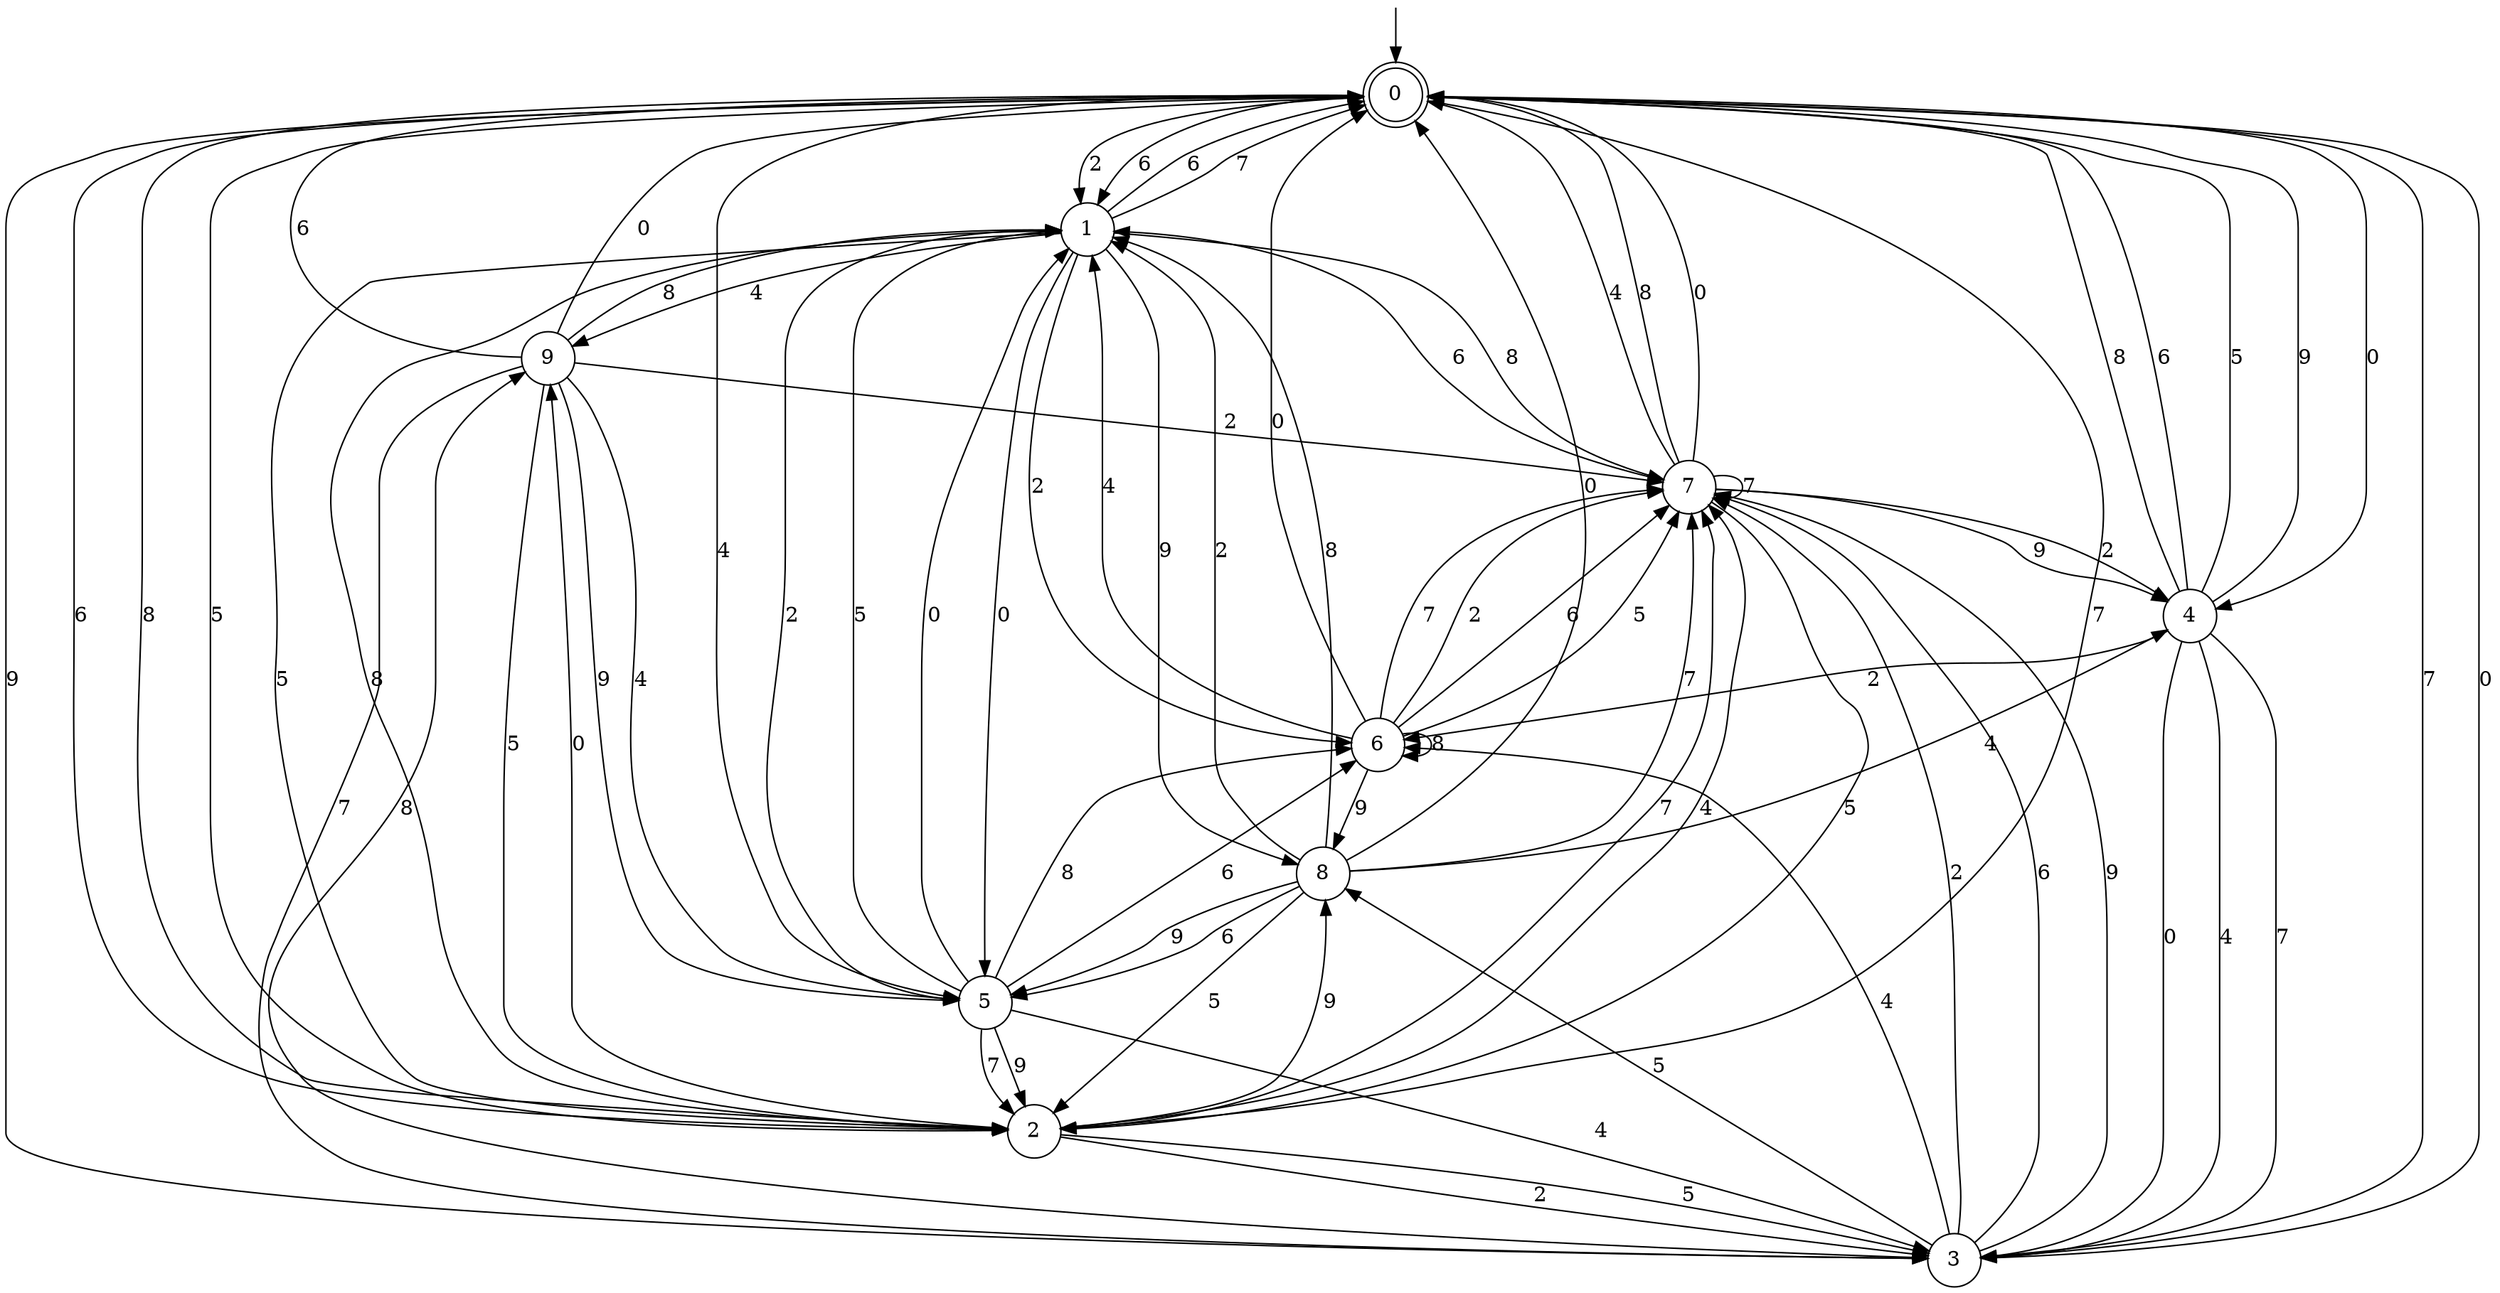 digraph g {

	s0 [shape="doublecircle" label="0"];
	s1 [shape="circle" label="1"];
	s2 [shape="circle" label="2"];
	s3 [shape="circle" label="3"];
	s4 [shape="circle" label="4"];
	s5 [shape="circle" label="5"];
	s6 [shape="circle" label="6"];
	s7 [shape="circle" label="7"];
	s8 [shape="circle" label="8"];
	s9 [shape="circle" label="9"];
	s0 -> s1 [label="2"];
	s0 -> s2 [label="8"];
	s0 -> s1 [label="6"];
	s0 -> s2 [label="5"];
	s0 -> s3 [label="9"];
	s0 -> s2 [label="7"];
	s0 -> s4 [label="0"];
	s0 -> s5 [label="4"];
	s1 -> s6 [label="2"];
	s1 -> s7 [label="8"];
	s1 -> s0 [label="6"];
	s1 -> s2 [label="5"];
	s1 -> s8 [label="9"];
	s1 -> s0 [label="7"];
	s1 -> s5 [label="0"];
	s1 -> s9 [label="4"];
	s2 -> s3 [label="2"];
	s2 -> s1 [label="8"];
	s2 -> s0 [label="6"];
	s2 -> s3 [label="5"];
	s2 -> s8 [label="9"];
	s2 -> s7 [label="7"];
	s2 -> s9 [label="0"];
	s2 -> s7 [label="4"];
	s3 -> s7 [label="2"];
	s3 -> s9 [label="8"];
	s3 -> s7 [label="6"];
	s3 -> s8 [label="5"];
	s3 -> s7 [label="9"];
	s3 -> s0 [label="7"];
	s3 -> s0 [label="0"];
	s3 -> s6 [label="4"];
	s4 -> s6 [label="2"];
	s4 -> s0 [label="8"];
	s4 -> s0 [label="6"];
	s4 -> s0 [label="5"];
	s4 -> s0 [label="9"];
	s4 -> s3 [label="7"];
	s4 -> s3 [label="0"];
	s4 -> s3 [label="4"];
	s5 -> s1 [label="2"];
	s5 -> s6 [label="8"];
	s5 -> s6 [label="6"];
	s5 -> s1 [label="5"];
	s5 -> s2 [label="9"];
	s5 -> s2 [label="7"];
	s5 -> s1 [label="0"];
	s5 -> s3 [label="4"];
	s6 -> s7 [label="2"];
	s6 -> s6 [label="8"];
	s6 -> s7 [label="6"];
	s6 -> s7 [label="5"];
	s6 -> s8 [label="9"];
	s6 -> s7 [label="7"];
	s6 -> s0 [label="0"];
	s6 -> s1 [label="4"];
	s7 -> s4 [label="2"];
	s7 -> s0 [label="8"];
	s7 -> s1 [label="6"];
	s7 -> s2 [label="5"];
	s7 -> s4 [label="9"];
	s7 -> s7 [label="7"];
	s7 -> s0 [label="0"];
	s7 -> s0 [label="4"];
	s8 -> s1 [label="2"];
	s8 -> s1 [label="8"];
	s8 -> s5 [label="6"];
	s8 -> s2 [label="5"];
	s8 -> s5 [label="9"];
	s8 -> s7 [label="7"];
	s8 -> s0 [label="0"];
	s8 -> s4 [label="4"];
	s9 -> s7 [label="2"];
	s9 -> s1 [label="8"];
	s9 -> s0 [label="6"];
	s9 -> s2 [label="5"];
	s9 -> s5 [label="9"];
	s9 -> s3 [label="7"];
	s9 -> s0 [label="0"];
	s9 -> s5 [label="4"];

__start0 [label="" shape="none" width="0" height="0"];
__start0 -> s0;

}
